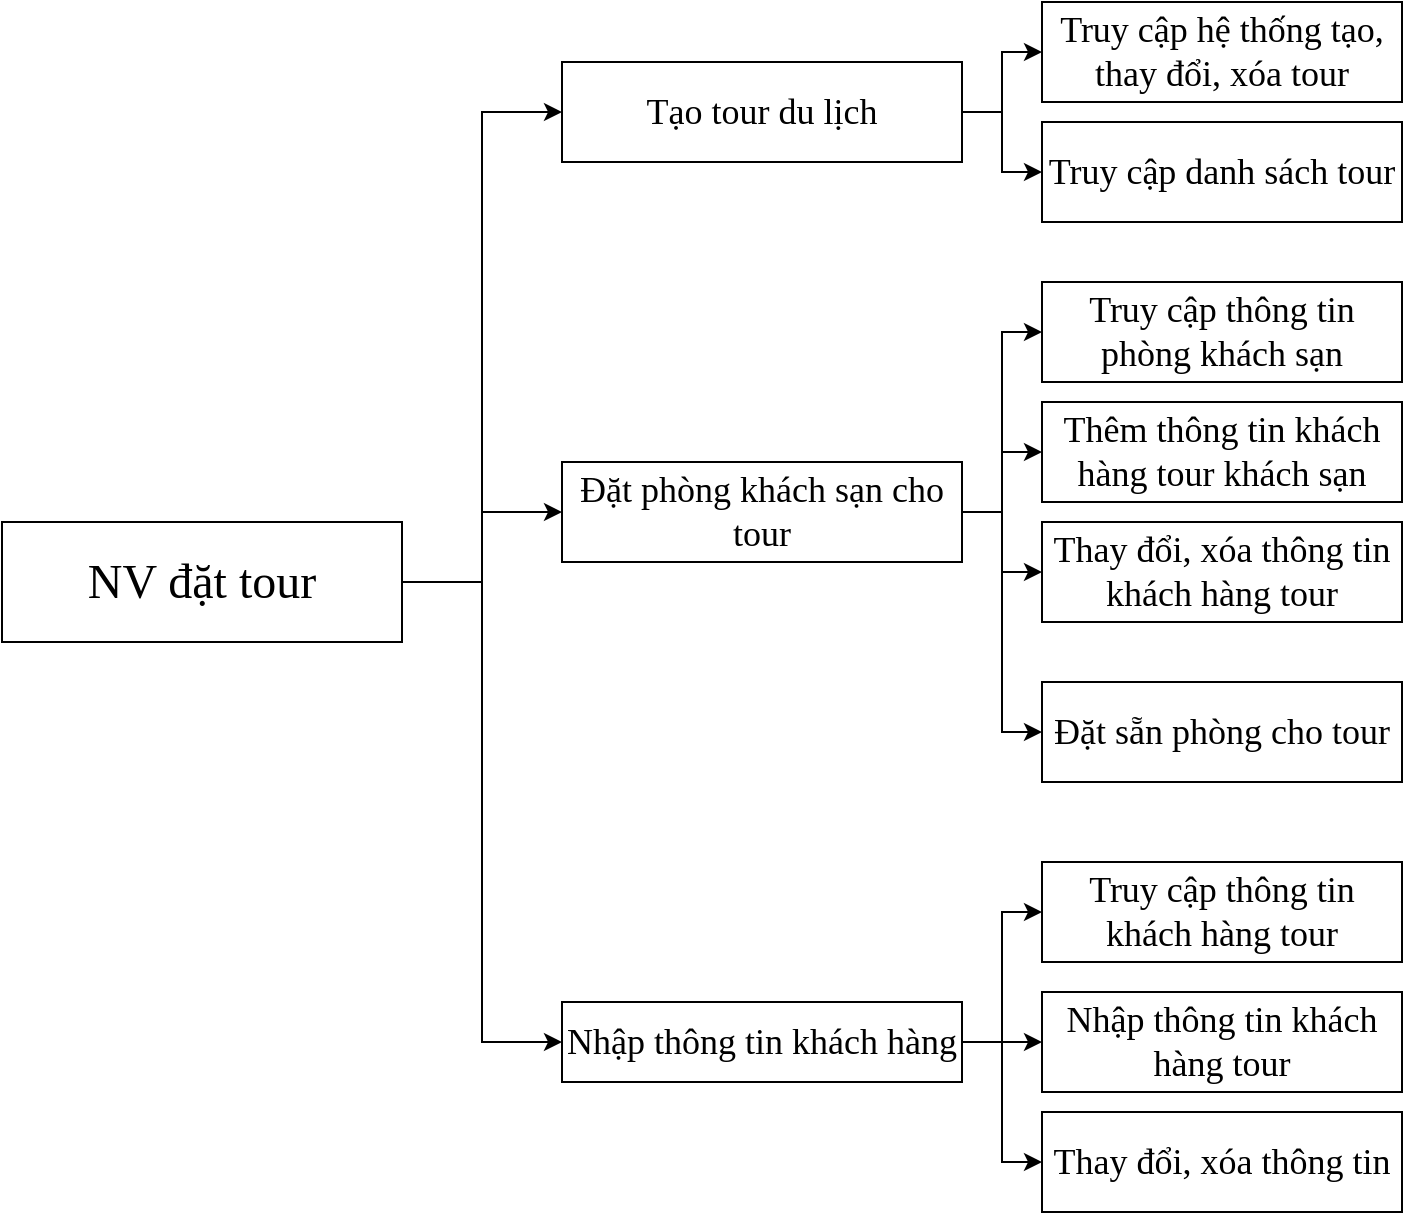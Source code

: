 <mxfile version="15.9.4" type="device"><diagram id="h7n7gVfP03M8WJI0MDQp" name="Page-1"><mxGraphModel dx="1422" dy="754" grid="0" gridSize="10" guides="1" tooltips="1" connect="1" arrows="1" fold="1" page="0" pageScale="1" pageWidth="827" pageHeight="1169" math="0" shadow="0"><root><mxCell id="0"/><mxCell id="1" parent="0"/><mxCell id="4K0ZgBE2AkDqU2KrzBj8-2" style="edgeStyle=orthogonalEdgeStyle;rounded=0;orthogonalLoop=1;jettySize=auto;html=1;exitX=1;exitY=0.5;exitDx=0;exitDy=0;entryX=0;entryY=0.5;entryDx=0;entryDy=0;fontFamily=Times New Roman;fontSize=18;" parent="1" source="4K0ZgBE2AkDqU2KrzBj8-6" target="4K0ZgBE2AkDqU2KrzBj8-9" edge="1"><mxGeometry relative="1" as="geometry"/></mxCell><mxCell id="4K0ZgBE2AkDqU2KrzBj8-3" style="edgeStyle=orthogonalEdgeStyle;rounded=0;orthogonalLoop=1;jettySize=auto;html=1;exitX=1;exitY=0.5;exitDx=0;exitDy=0;entryX=0;entryY=0.5;entryDx=0;entryDy=0;fontFamily=Times New Roman;fontSize=18;" parent="1" source="4K0ZgBE2AkDqU2KrzBj8-6" target="4K0ZgBE2AkDqU2KrzBj8-13" edge="1"><mxGeometry relative="1" as="geometry"/></mxCell><mxCell id="4K0ZgBE2AkDqU2KrzBj8-5" style="edgeStyle=orthogonalEdgeStyle;rounded=0;orthogonalLoop=1;jettySize=auto;html=1;exitX=1;exitY=0.5;exitDx=0;exitDy=0;entryX=0;entryY=0.5;entryDx=0;entryDy=0;fontFamily=Times New Roman;fontSize=18;" parent="1" source="4K0ZgBE2AkDqU2KrzBj8-6" target="4K0ZgBE2AkDqU2KrzBj8-17" edge="1"><mxGeometry relative="1" as="geometry"/></mxCell><mxCell id="4K0ZgBE2AkDqU2KrzBj8-6" value="&lt;font style=&quot;font-size: 24px&quot;&gt;NV đặt tour&lt;/font&gt;" style="rounded=0;whiteSpace=wrap;html=1;fontFamily=Times New Roman;fontSize=18;" parent="1" vertex="1"><mxGeometry x="80" y="300" width="200" height="60" as="geometry"/></mxCell><mxCell id="4K0ZgBE2AkDqU2KrzBj8-7" style="edgeStyle=orthogonalEdgeStyle;rounded=0;orthogonalLoop=1;jettySize=auto;html=1;exitX=1;exitY=0.5;exitDx=0;exitDy=0;entryX=0;entryY=0.5;entryDx=0;entryDy=0;fontFamily=Times New Roman;fontSize=18;" parent="1" source="4K0ZgBE2AkDqU2KrzBj8-9" target="4K0ZgBE2AkDqU2KrzBj8-20" edge="1"><mxGeometry relative="1" as="geometry"/></mxCell><mxCell id="4K0ZgBE2AkDqU2KrzBj8-8" style="edgeStyle=orthogonalEdgeStyle;rounded=0;orthogonalLoop=1;jettySize=auto;html=1;exitX=1;exitY=0.5;exitDx=0;exitDy=0;entryX=0;entryY=0.5;entryDx=0;entryDy=0;fontFamily=Times New Roman;fontSize=18;" parent="1" source="4K0ZgBE2AkDqU2KrzBj8-9" target="4K0ZgBE2AkDqU2KrzBj8-28" edge="1"><mxGeometry relative="1" as="geometry"/></mxCell><mxCell id="4K0ZgBE2AkDqU2KrzBj8-9" value="&lt;font&gt;&lt;font style=&quot;font-size: 18px&quot;&gt;Tạo tour du lịch&lt;/font&gt;&lt;br&gt;&lt;/font&gt;" style="rounded=0;whiteSpace=wrap;html=1;fontFamily=Times New Roman;fontSize=18;" parent="1" vertex="1"><mxGeometry x="360" y="70" width="200" height="50" as="geometry"/></mxCell><mxCell id="4K0ZgBE2AkDqU2KrzBj8-10" style="edgeStyle=orthogonalEdgeStyle;rounded=0;orthogonalLoop=1;jettySize=auto;html=1;exitX=1;exitY=0.5;exitDx=0;exitDy=0;entryX=0;entryY=0.5;entryDx=0;entryDy=0;fontFamily=Times New Roman;fontSize=18;" parent="1" source="4K0ZgBE2AkDqU2KrzBj8-13" target="4K0ZgBE2AkDqU2KrzBj8-21" edge="1"><mxGeometry relative="1" as="geometry"/></mxCell><mxCell id="4K0ZgBE2AkDqU2KrzBj8-11" style="edgeStyle=orthogonalEdgeStyle;rounded=0;orthogonalLoop=1;jettySize=auto;html=1;exitX=1;exitY=0.5;exitDx=0;exitDy=0;entryX=0;entryY=0.5;entryDx=0;entryDy=0;fontFamily=Times New Roman;fontSize=18;" parent="1" source="4K0ZgBE2AkDqU2KrzBj8-13" target="4K0ZgBE2AkDqU2KrzBj8-22" edge="1"><mxGeometry relative="1" as="geometry"/></mxCell><mxCell id="4K0ZgBE2AkDqU2KrzBj8-12" style="edgeStyle=orthogonalEdgeStyle;rounded=0;orthogonalLoop=1;jettySize=auto;html=1;exitX=1;exitY=0.5;exitDx=0;exitDy=0;entryX=0;entryY=0.5;entryDx=0;entryDy=0;fontFamily=Times New Roman;fontSize=18;" parent="1" source="4K0ZgBE2AkDqU2KrzBj8-13" target="4K0ZgBE2AkDqU2KrzBj8-23" edge="1"><mxGeometry relative="1" as="geometry"/></mxCell><mxCell id="4K0ZgBE2AkDqU2KrzBj8-29" style="edgeStyle=orthogonalEdgeStyle;rounded=0;orthogonalLoop=1;jettySize=auto;html=1;exitX=1;exitY=0.5;exitDx=0;exitDy=0;entryX=0;entryY=0.5;entryDx=0;entryDy=0;" parent="1" source="4K0ZgBE2AkDqU2KrzBj8-13" target="4K0ZgBE2AkDqU2KrzBj8-27" edge="1"><mxGeometry relative="1" as="geometry"/></mxCell><mxCell id="4K0ZgBE2AkDqU2KrzBj8-13" value="&lt;font&gt;Đặt phòng khách sạn cho tour&lt;br&gt;&lt;/font&gt;" style="rounded=0;whiteSpace=wrap;html=1;fontFamily=Times New Roman;fontSize=18;" parent="1" vertex="1"><mxGeometry x="360" y="270" width="200" height="50" as="geometry"/></mxCell><mxCell id="4K0ZgBE2AkDqU2KrzBj8-14" style="edgeStyle=orthogonalEdgeStyle;rounded=0;orthogonalLoop=1;jettySize=auto;html=1;exitX=1;exitY=0.5;exitDx=0;exitDy=0;entryX=0;entryY=0.5;entryDx=0;entryDy=0;fontFamily=Times New Roman;fontSize=18;" parent="1" source="4K0ZgBE2AkDqU2KrzBj8-17" target="4K0ZgBE2AkDqU2KrzBj8-24" edge="1"><mxGeometry relative="1" as="geometry"/></mxCell><mxCell id="4K0ZgBE2AkDqU2KrzBj8-15" style="edgeStyle=orthogonalEdgeStyle;rounded=0;orthogonalLoop=1;jettySize=auto;html=1;exitX=1;exitY=0.5;exitDx=0;exitDy=0;fontFamily=Times New Roman;fontSize=18;" parent="1" source="4K0ZgBE2AkDqU2KrzBj8-17" target="4K0ZgBE2AkDqU2KrzBj8-25" edge="1"><mxGeometry relative="1" as="geometry"/></mxCell><mxCell id="4K0ZgBE2AkDqU2KrzBj8-16" style="edgeStyle=orthogonalEdgeStyle;rounded=0;orthogonalLoop=1;jettySize=auto;html=1;exitX=1;exitY=0.5;exitDx=0;exitDy=0;entryX=0;entryY=0.5;entryDx=0;entryDy=0;fontFamily=Times New Roman;fontSize=18;" parent="1" source="4K0ZgBE2AkDqU2KrzBj8-17" target="4K0ZgBE2AkDqU2KrzBj8-26" edge="1"><mxGeometry relative="1" as="geometry"/></mxCell><mxCell id="4K0ZgBE2AkDqU2KrzBj8-17" value="&lt;font&gt;&lt;font style=&quot;font-size: 18px&quot;&gt;Nhập thông tin khách hàng&lt;/font&gt;&lt;br&gt;&lt;/font&gt;" style="rounded=0;whiteSpace=wrap;html=1;fontFamily=Times New Roman;fontSize=18;" parent="1" vertex="1"><mxGeometry x="360" y="540" width="200" height="40" as="geometry"/></mxCell><mxCell id="4K0ZgBE2AkDqU2KrzBj8-20" value="&lt;font&gt;&lt;font style=&quot;font-size: 18px&quot;&gt;Truy cập hệ thống tạo, thay đổi, xóa tour&lt;/font&gt;&lt;br&gt;&lt;/font&gt;" style="rounded=0;whiteSpace=wrap;html=1;fontFamily=Times New Roman;fontSize=18;" parent="1" vertex="1"><mxGeometry x="600" y="40" width="180" height="50" as="geometry"/></mxCell><mxCell id="4K0ZgBE2AkDqU2KrzBj8-21" value="&lt;font&gt;&lt;font style=&quot;font-size: 18px&quot;&gt;Truy cập thông tin phòng khách sạn&lt;/font&gt;&lt;br&gt;&lt;/font&gt;" style="rounded=0;whiteSpace=wrap;html=1;fontFamily=Times New Roman;fontSize=18;" parent="1" vertex="1"><mxGeometry x="600" y="180" width="180" height="50" as="geometry"/></mxCell><mxCell id="4K0ZgBE2AkDqU2KrzBj8-22" value="&lt;font&gt;&lt;font style=&quot;font-size: 18px&quot;&gt;Thêm thông tin khách hàng tour khách sạn&lt;/font&gt;&lt;br&gt;&lt;/font&gt;" style="rounded=0;whiteSpace=wrap;html=1;fontFamily=Times New Roman;fontSize=18;" parent="1" vertex="1"><mxGeometry x="600" y="240" width="180" height="50" as="geometry"/></mxCell><mxCell id="4K0ZgBE2AkDqU2KrzBj8-23" value="&lt;font&gt;&lt;font style=&quot;font-size: 18px&quot;&gt;Thay đổi, xóa thông tin khách hàng tour&lt;/font&gt;&lt;br&gt;&lt;/font&gt;" style="rounded=0;whiteSpace=wrap;html=1;fontFamily=Times New Roman;fontSize=18;" parent="1" vertex="1"><mxGeometry x="600" y="300" width="180" height="50" as="geometry"/></mxCell><mxCell id="4K0ZgBE2AkDqU2KrzBj8-24" value="&lt;font&gt;&lt;font style=&quot;font-size: 18px&quot;&gt;Truy cập thông tin &lt;br&gt;&lt;/font&gt;khách hàng tour&lt;br&gt;&lt;/font&gt;" style="rounded=0;whiteSpace=wrap;html=1;fontFamily=Times New Roman;fontSize=18;" parent="1" vertex="1"><mxGeometry x="600" y="470" width="180" height="50" as="geometry"/></mxCell><mxCell id="4K0ZgBE2AkDqU2KrzBj8-25" value="&lt;font&gt;Nhập thông tin khách hàng tour&lt;br&gt;&lt;/font&gt;" style="rounded=0;whiteSpace=wrap;html=1;fontFamily=Times New Roman;fontSize=18;" parent="1" vertex="1"><mxGeometry x="600" y="535" width="180" height="50" as="geometry"/></mxCell><mxCell id="4K0ZgBE2AkDqU2KrzBj8-26" value="&lt;font&gt;Thay đổi, xóa thông tin&lt;br&gt;&lt;/font&gt;" style="rounded=0;whiteSpace=wrap;html=1;fontFamily=Times New Roman;fontSize=18;" parent="1" vertex="1"><mxGeometry x="600" y="595" width="180" height="50" as="geometry"/></mxCell><mxCell id="4K0ZgBE2AkDqU2KrzBj8-27" value="&lt;font&gt;Đặt sẵn phòng cho tour&lt;br&gt;&lt;/font&gt;" style="rounded=0;whiteSpace=wrap;html=1;fontFamily=Times New Roman;fontSize=18;" parent="1" vertex="1"><mxGeometry x="600" y="380" width="180" height="50" as="geometry"/></mxCell><mxCell id="4K0ZgBE2AkDqU2KrzBj8-28" value="&lt;font&gt;&lt;font style=&quot;font-size: 18px&quot;&gt;Truy cập danh sách tour&lt;/font&gt;&lt;br&gt;&lt;/font&gt;" style="rounded=0;whiteSpace=wrap;html=1;fontFamily=Times New Roman;fontSize=18;" parent="1" vertex="1"><mxGeometry x="600" y="100" width="180" height="50" as="geometry"/></mxCell></root></mxGraphModel></diagram></mxfile>